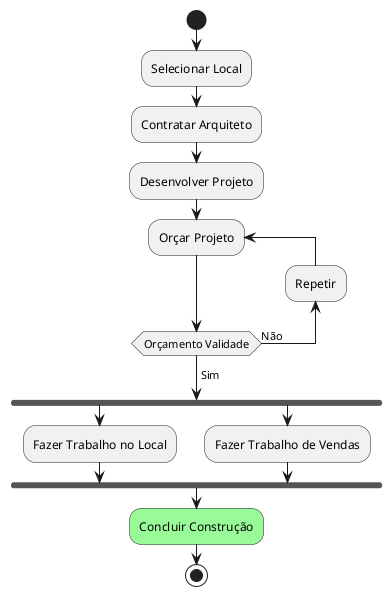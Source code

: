 @startuml
start
:Selecionar Local;
:Contratar Arquiteto;
:Desenvolver Projeto;
repeat:Orçar Projeto;
backward:Repetir;
repeat while (Orçamento Validade) is (Não);
-> Sim;
fork
  :Fazer Trabalho no Local;
fork again
  :Fazer Trabalho de Vendas;
end fork
#palegreen:Concluir Construção;
stop
@enduml
